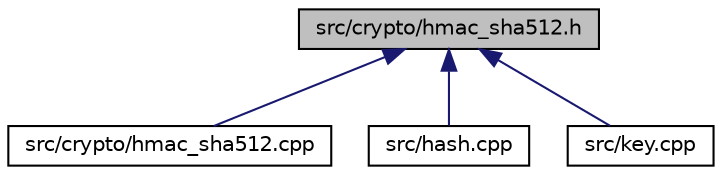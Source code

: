digraph "src/crypto/hmac_sha512.h"
{
  edge [fontname="Helvetica",fontsize="10",labelfontname="Helvetica",labelfontsize="10"];
  node [fontname="Helvetica",fontsize="10",shape=record];
  Node4 [label="src/crypto/hmac_sha512.h",height=0.2,width=0.4,color="black", fillcolor="grey75", style="filled", fontcolor="black"];
  Node4 -> Node5 [dir="back",color="midnightblue",fontsize="10",style="solid",fontname="Helvetica"];
  Node5 [label="src/crypto/hmac_sha512.cpp",height=0.2,width=0.4,color="black", fillcolor="white", style="filled",URL="$hmac__sha512_8cpp.html"];
  Node4 -> Node6 [dir="back",color="midnightblue",fontsize="10",style="solid",fontname="Helvetica"];
  Node6 [label="src/hash.cpp",height=0.2,width=0.4,color="black", fillcolor="white", style="filled",URL="$hash_8cpp.html"];
  Node4 -> Node7 [dir="back",color="midnightblue",fontsize="10",style="solid",fontname="Helvetica"];
  Node7 [label="src/key.cpp",height=0.2,width=0.4,color="black", fillcolor="white", style="filled",URL="$key_8cpp.html"];
}
